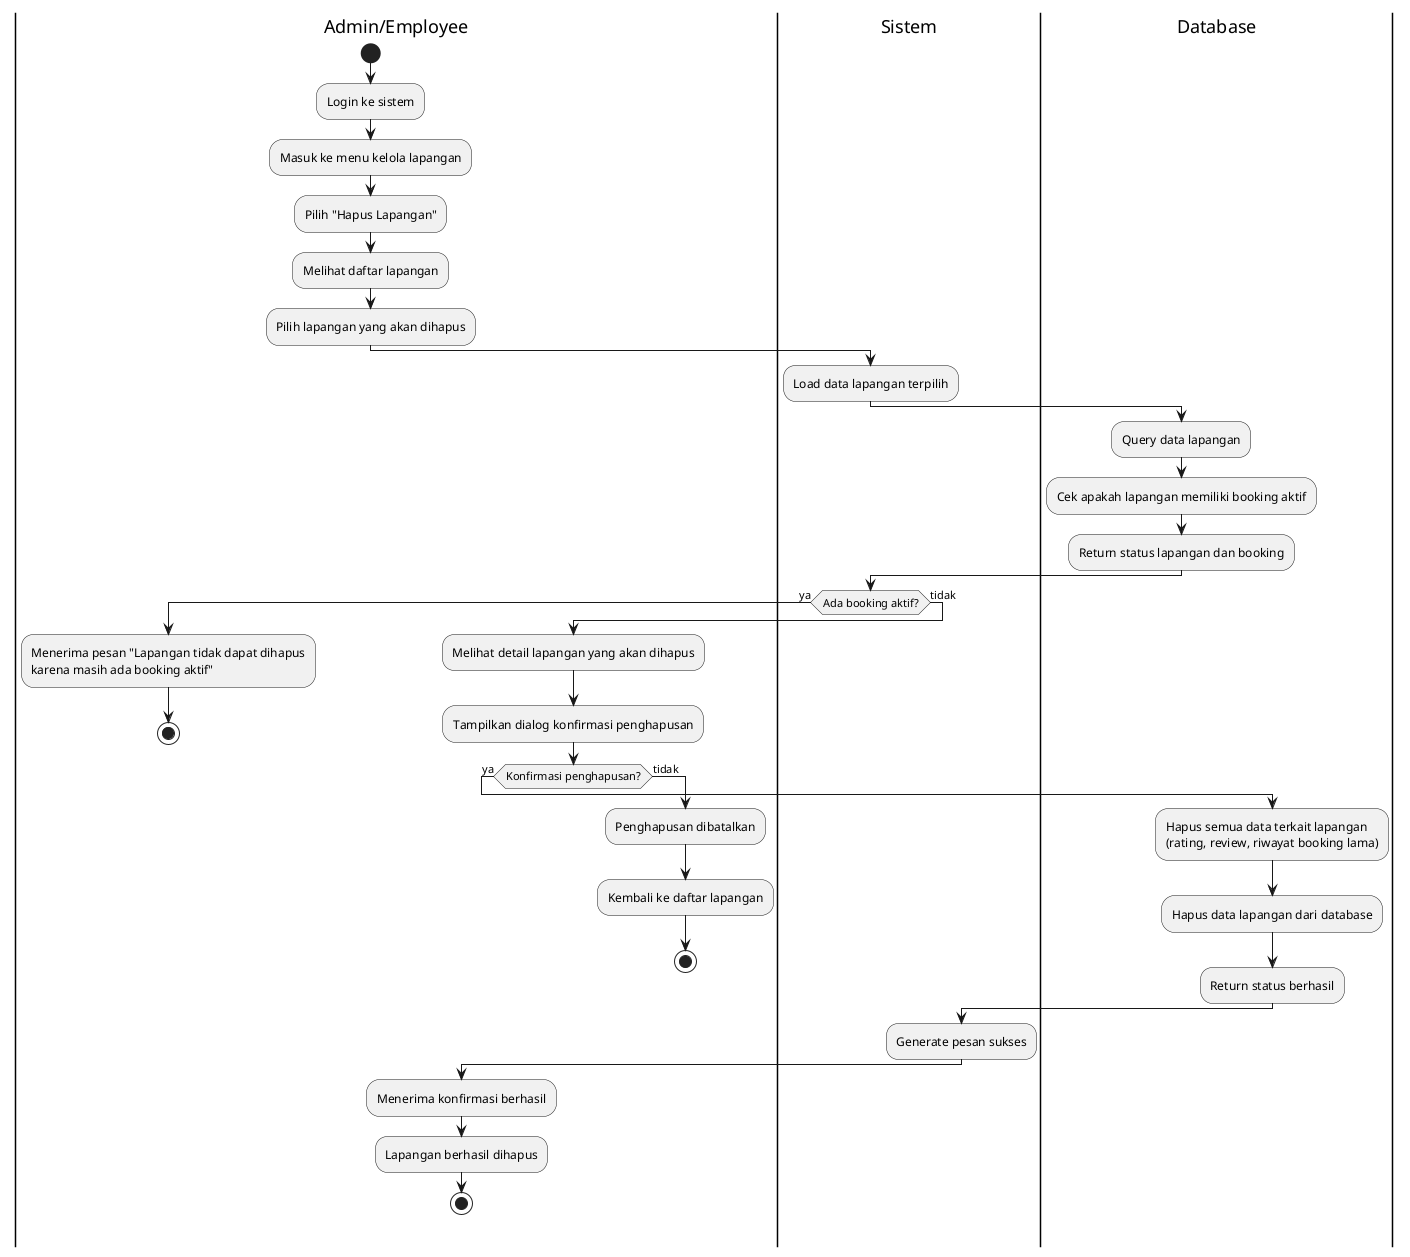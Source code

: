 @startuml
|Admin/Employee|
start
:Login ke sistem;
:Masuk ke menu kelola lapangan;
:Pilih "Hapus Lapangan";
:Melihat daftar lapangan;
:Pilih lapangan yang akan dihapus;

|Sistem|
:Load data lapangan terpilih;

|Database|
:Query data lapangan;
:Cek apakah lapangan memiliki booking aktif;
:Return status lapangan dan booking;

|Sistem|
if (Ada booking aktif?) then (ya)
  |Admin/Employee|
  :Menerima pesan "Lapangan tidak dapat dihapus
  karena masih ada booking aktif";
  stop
else (tidak)
  |Admin/Employee|
  :Melihat detail lapangan yang akan dihapus;
  :Tampilkan dialog konfirmasi penghapusan;
  if (Konfirmasi penghapusan?) then (ya)
    |Database|
    :Hapus semua data terkait lapangan
    (rating, review, riwayat booking lama);
    :Hapus data lapangan dari database;
    :Return status berhasil;
    |Sistem|
    :Generate pesan sukses;
    |Admin/Employee|
    :Menerima konfirmasi berhasil;
    :Lapangan berhasil dihapus;
    stop
  else (tidak)
    |Admin/Employee|
    :Penghapusan dibatalkan;
    :Kembali ke daftar lapangan;
    stop
  endif
endif
@enduml

